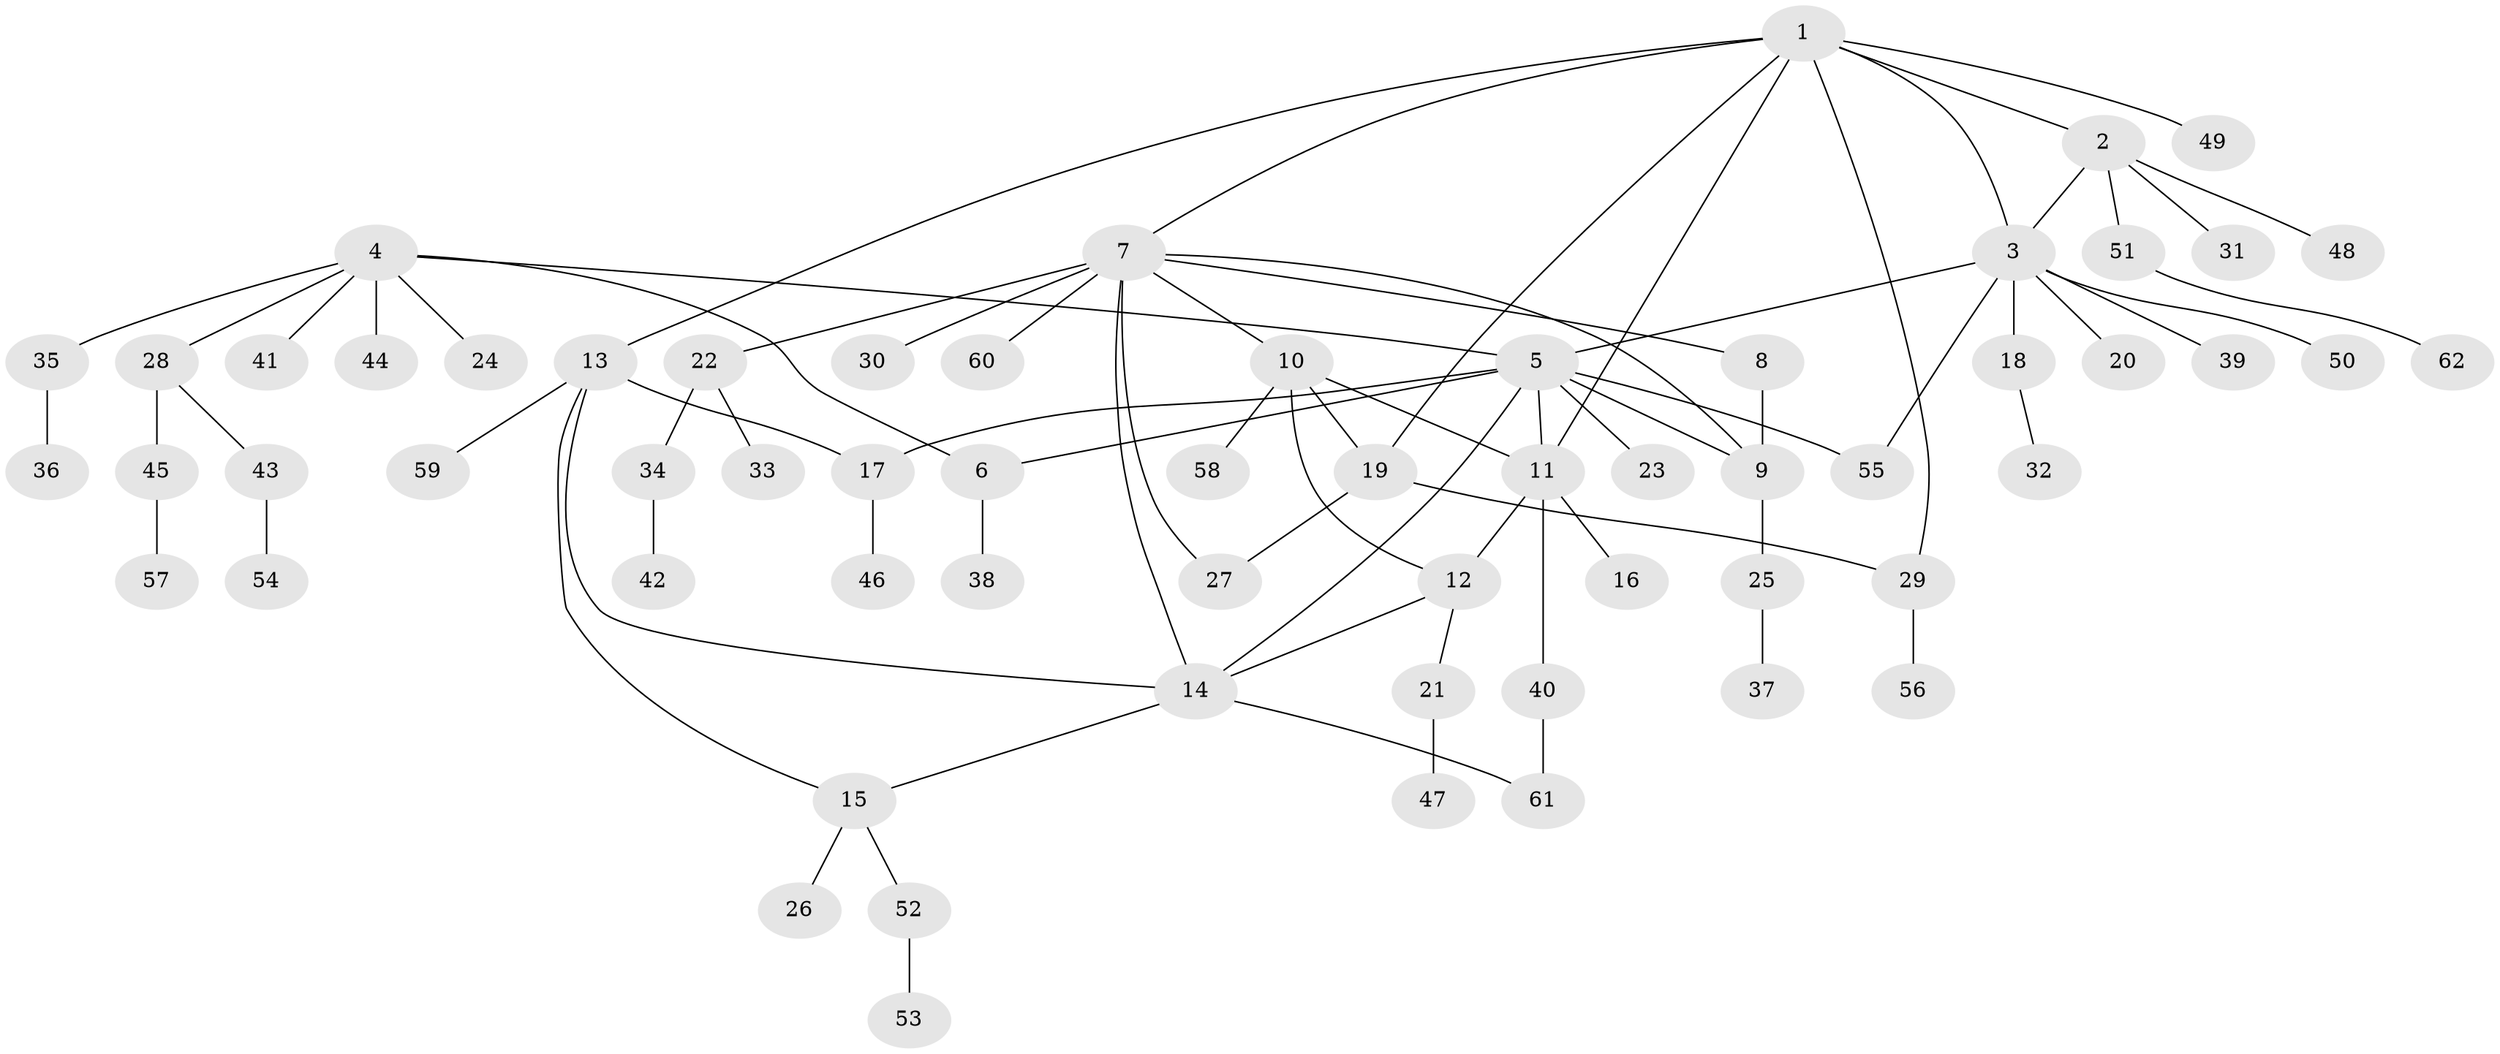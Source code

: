 // Generated by graph-tools (version 1.1) at 2025/37/03/09/25 02:37:37]
// undirected, 62 vertices, 78 edges
graph export_dot {
graph [start="1"]
  node [color=gray90,style=filled];
  1;
  2;
  3;
  4;
  5;
  6;
  7;
  8;
  9;
  10;
  11;
  12;
  13;
  14;
  15;
  16;
  17;
  18;
  19;
  20;
  21;
  22;
  23;
  24;
  25;
  26;
  27;
  28;
  29;
  30;
  31;
  32;
  33;
  34;
  35;
  36;
  37;
  38;
  39;
  40;
  41;
  42;
  43;
  44;
  45;
  46;
  47;
  48;
  49;
  50;
  51;
  52;
  53;
  54;
  55;
  56;
  57;
  58;
  59;
  60;
  61;
  62;
  1 -- 2;
  1 -- 3;
  1 -- 7;
  1 -- 11;
  1 -- 13;
  1 -- 19;
  1 -- 29;
  1 -- 49;
  2 -- 3;
  2 -- 31;
  2 -- 48;
  2 -- 51;
  3 -- 5;
  3 -- 18;
  3 -- 20;
  3 -- 39;
  3 -- 50;
  3 -- 55;
  4 -- 5;
  4 -- 6;
  4 -- 24;
  4 -- 28;
  4 -- 35;
  4 -- 41;
  4 -- 44;
  5 -- 6;
  5 -- 9;
  5 -- 11;
  5 -- 14;
  5 -- 17;
  5 -- 23;
  5 -- 55;
  6 -- 38;
  7 -- 8;
  7 -- 9;
  7 -- 10;
  7 -- 14;
  7 -- 22;
  7 -- 27;
  7 -- 30;
  7 -- 60;
  8 -- 9;
  9 -- 25;
  10 -- 11;
  10 -- 12;
  10 -- 19;
  10 -- 58;
  11 -- 12;
  11 -- 16;
  11 -- 40;
  12 -- 14;
  12 -- 21;
  13 -- 14;
  13 -- 15;
  13 -- 17;
  13 -- 59;
  14 -- 15;
  14 -- 61;
  15 -- 26;
  15 -- 52;
  17 -- 46;
  18 -- 32;
  19 -- 27;
  19 -- 29;
  21 -- 47;
  22 -- 33;
  22 -- 34;
  25 -- 37;
  28 -- 43;
  28 -- 45;
  29 -- 56;
  34 -- 42;
  35 -- 36;
  40 -- 61;
  43 -- 54;
  45 -- 57;
  51 -- 62;
  52 -- 53;
}
